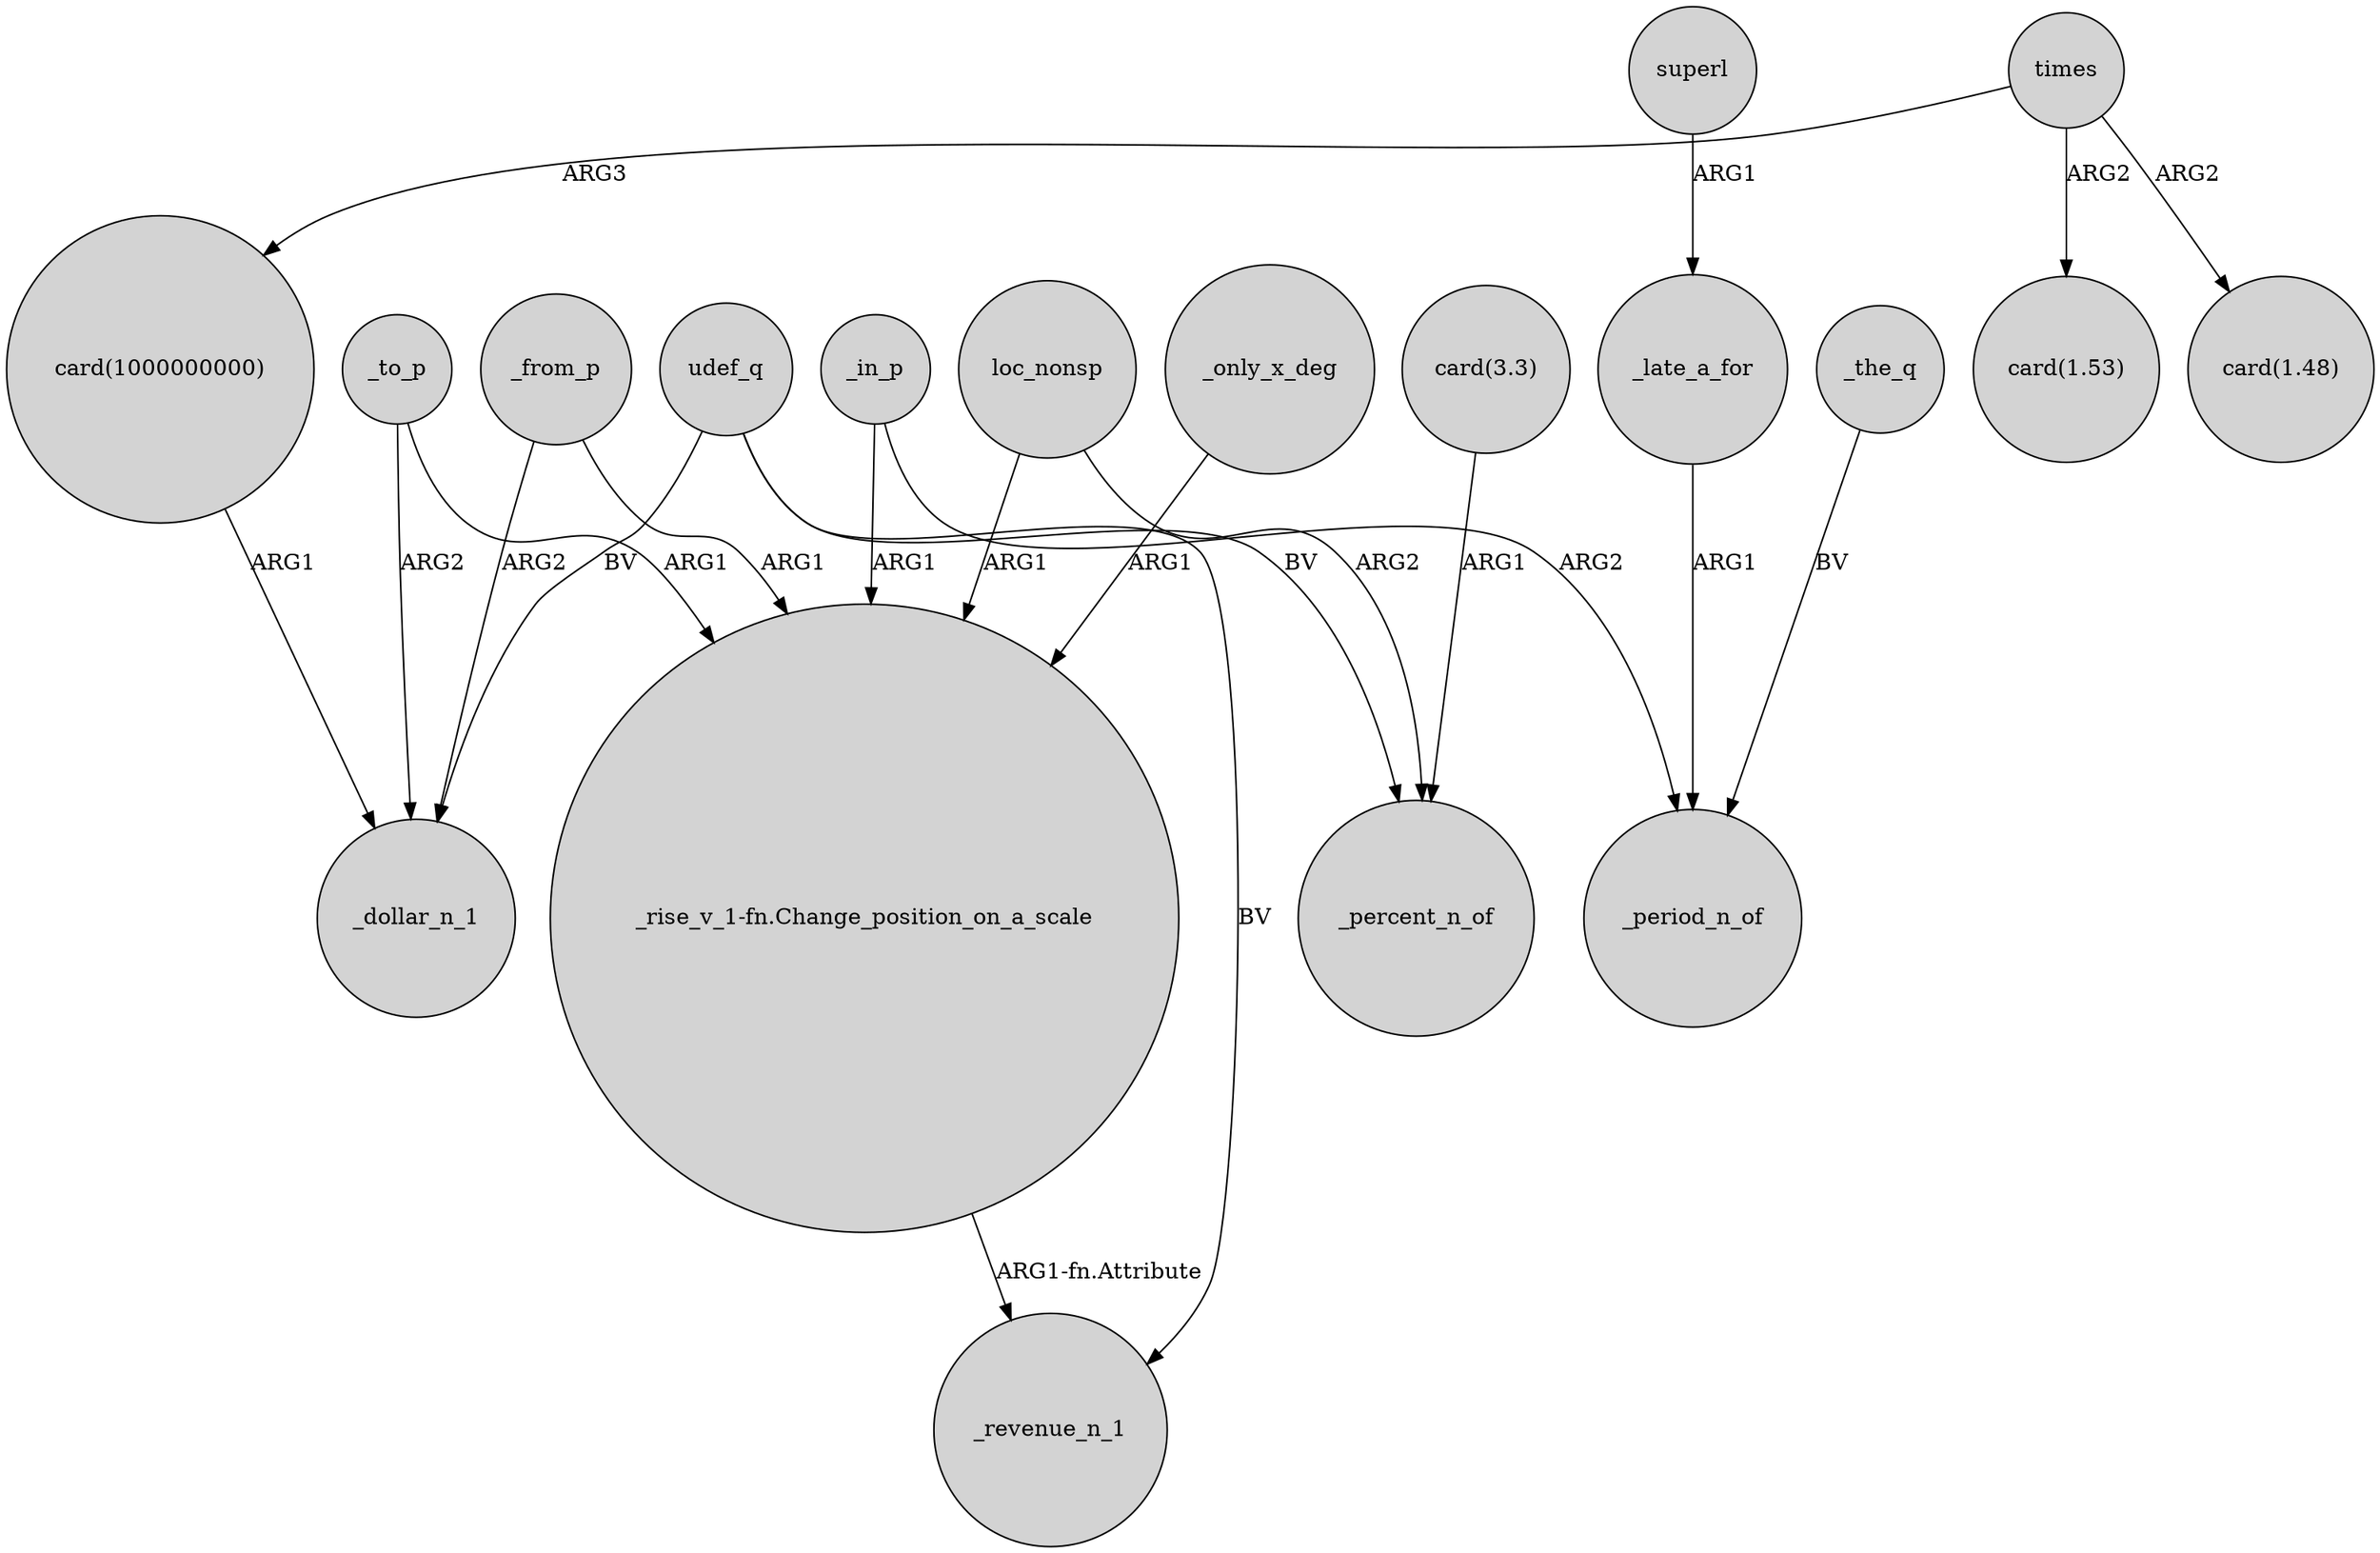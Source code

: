 digraph {
	node [shape=circle style=filled]
	"card(1000000000)" -> _dollar_n_1 [label=ARG1]
	"_rise_v_1-fn.Change_position_on_a_scale" -> _revenue_n_1 [label="ARG1-fn.Attribute"]
	_to_p -> "_rise_v_1-fn.Change_position_on_a_scale" [label=ARG1]
	_in_p -> _period_n_of [label=ARG2]
	loc_nonsp -> "_rise_v_1-fn.Change_position_on_a_scale" [label=ARG1]
	_only_x_deg -> "_rise_v_1-fn.Change_position_on_a_scale" [label=ARG1]
	superl -> _late_a_for [label=ARG1]
	times -> "card(1.53)" [label=ARG2]
	_to_p -> _dollar_n_1 [label=ARG2]
	times -> "card(1000000000)" [label=ARG3]
	udef_q -> _revenue_n_1 [label=BV]
	"card(3.3)" -> _percent_n_of [label=ARG1]
	udef_q -> _percent_n_of [label=BV]
	_late_a_for -> _period_n_of [label=ARG1]
	udef_q -> _dollar_n_1 [label=BV]
	times -> "card(1.48)" [label=ARG2]
	_in_p -> "_rise_v_1-fn.Change_position_on_a_scale" [label=ARG1]
	_the_q -> _period_n_of [label=BV]
	_from_p -> "_rise_v_1-fn.Change_position_on_a_scale" [label=ARG1]
	_from_p -> _dollar_n_1 [label=ARG2]
	loc_nonsp -> _percent_n_of [label=ARG2]
}
